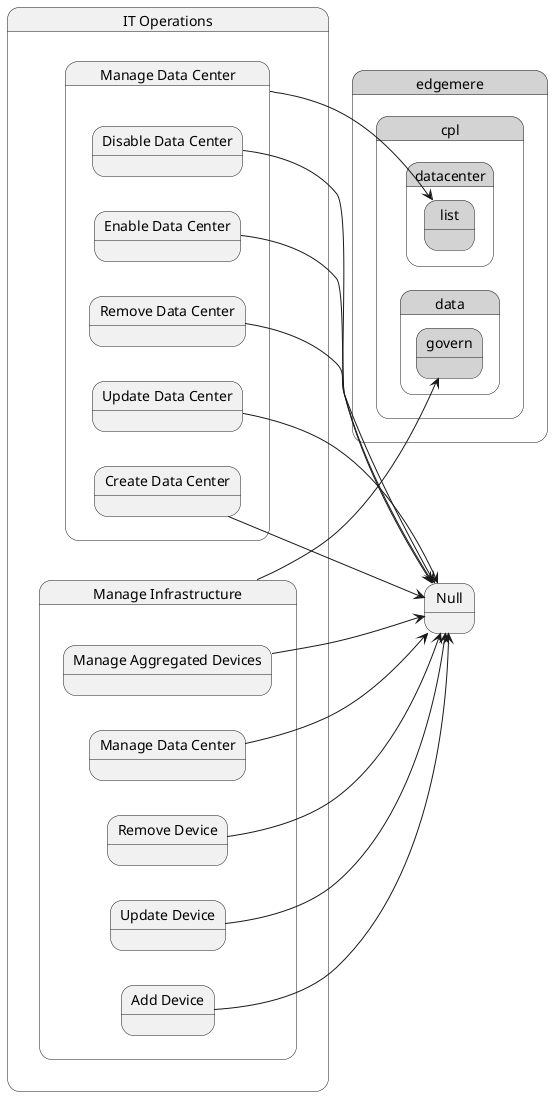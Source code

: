 @startuml
left to right direction



state "IT Operations" as ITOperations {
    state "Manage Data Center" as ITOperationsManageDataCenter {
    }
}
state "edgemere" as edgemere #lightgray {
state "cpl" as edgemerecpl #lightgray {
state "datacenter" as edgemerecpldatacenter #lightgray {
state "list" as edgemerecpldatacenterlist #lightgray {
}
}
}
}

ITOperationsManageDataCenter --> edgemerecpldatacenterlist


    state "IT Operations" as ITOperations {
        state "Manage Data Center" as ITOperationsManageDataCenter {
            state "Create Data Center" as ITOperationsManageDataCenterCreateDataCenter {
            }
        }
    }
    
    ITOperationsManageDataCenterCreateDataCenter --> Null
    
 
    state "IT Operations" as ITOperations {
        state "Manage Data Center" as ITOperationsManageDataCenter {
            state "Disable Data Center" as ITOperationsManageDataCenterDisableDataCenter {
            }
        }
    }
    
    ITOperationsManageDataCenterDisableDataCenter --> Null
    
 
    state "IT Operations" as ITOperations {
        state "Manage Data Center" as ITOperationsManageDataCenter {
            state "Enable Data Center" as ITOperationsManageDataCenterEnableDataCenter {
            }
        }
    }
    
    ITOperationsManageDataCenterEnableDataCenter --> Null
    
 
    state "IT Operations" as ITOperations {
        state "Manage Data Center" as ITOperationsManageDataCenter {
            state "Remove Data Center" as ITOperationsManageDataCenterRemoveDataCenter {
            }
        }
    }
    
    ITOperationsManageDataCenterRemoveDataCenter --> Null
    
 
    state "IT Operations" as ITOperations {
        state "Manage Data Center" as ITOperationsManageDataCenter {
            state "Update Data Center" as ITOperationsManageDataCenterUpdateDataCenter {
            }
        }
    }
    
    ITOperationsManageDataCenterUpdateDataCenter --> Null
    
 
 
state "IT Operations" as ITOperations {
    state "Manage Infrastructure" as ITOperationsManageInfrastructure {
    }
}
state "edgemere" as edgemere #lightgray {
state "cpl" as edgemerecpl #lightgray {
state "data" as edgemerecpldata #lightgray {
state "govern" as edgemerecpldatagovern #lightgray {
}
}
}
}

ITOperationsManageInfrastructure --> edgemerecpldatagovern


    state "IT Operations" as ITOperations {
        state "Manage Infrastructure" as ITOperationsManageInfrastructure {
            state "Add Device" as ITOperationsManageInfrastructureAddDevice {
            }
        }
    }
    
    ITOperationsManageInfrastructureAddDevice --> Null
    
 
    state "IT Operations" as ITOperations {
        state "Manage Infrastructure" as ITOperationsManageInfrastructure {
            state "Manage Aggregated Devices" as ITOperationsManageInfrastructureManageAggregatedDevices {
            }
        }
    }
    
    ITOperationsManageInfrastructureManageAggregatedDevices --> Null
    
 
    state "IT Operations" as ITOperations {
        state "Manage Infrastructure" as ITOperationsManageInfrastructure {
            state "Manage Data Center" as ITOperationsManageInfrastructureManageDataCenter {
            }
        }
    }
    
    ITOperationsManageInfrastructureManageDataCenter --> Null
    
 
    state "IT Operations" as ITOperations {
        state "Manage Infrastructure" as ITOperationsManageInfrastructure {
            state "Remove Device" as ITOperationsManageInfrastructureRemoveDevice {
            }
        }
    }
    
    ITOperationsManageInfrastructureRemoveDevice --> Null
    
 
    state "IT Operations" as ITOperations {
        state "Manage Infrastructure" as ITOperationsManageInfrastructure {
            state "Update Device" as ITOperationsManageInfrastructureUpdateDevice {
            }
        }
    }
    
    ITOperationsManageInfrastructureUpdateDevice --> Null
    
 
 

@enduml
